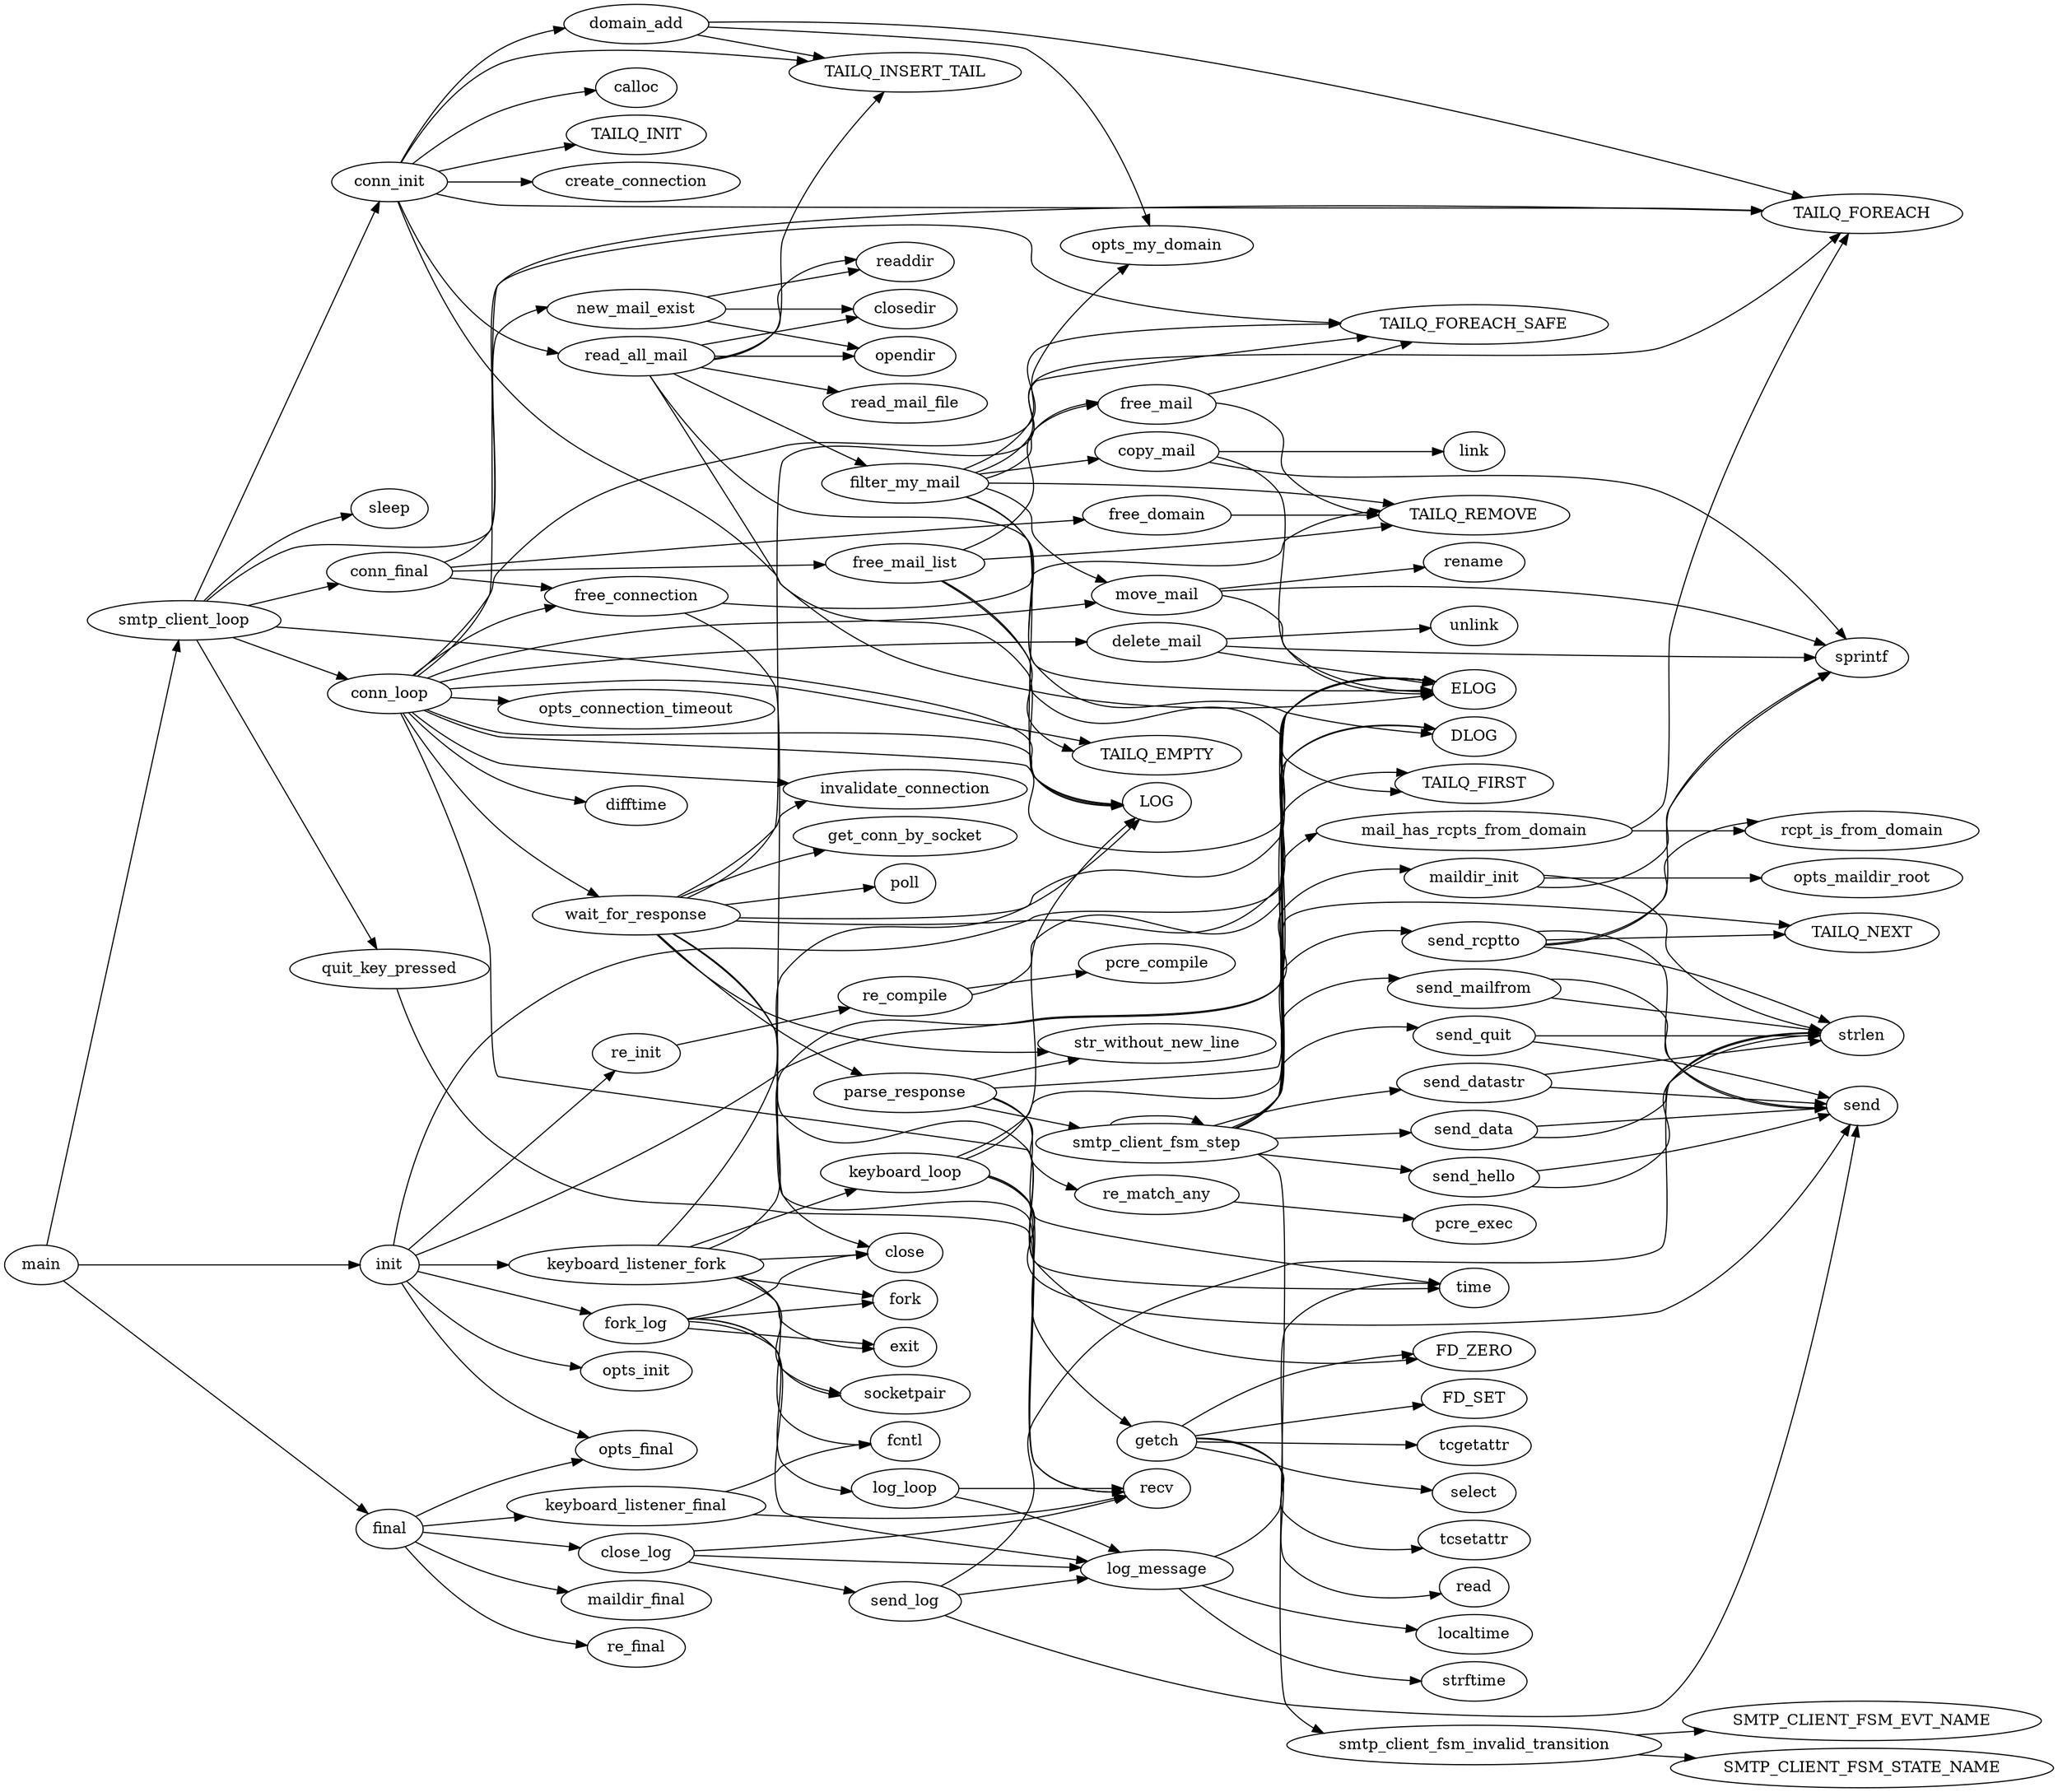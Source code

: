 digraph map {
rankdir=LR;
ranksep=0.1; nodesep=0.1; defaultdist = 0.1; len = 0.1;
getch->tcgetattr;
smtp_client_fsm_step->TAILQ_FIRST;
send_quit->strlen;
send_data->send;
keyboard_loop->send;
smtp_client_fsm_invalid_transition->SMTP_CLIENT_FSM_STATE_NAME;
conn_init->TAILQ_FOREACH;
smtp_client_loop->quit_key_pressed;
delete_mail->ELOG;
copy_mail->ELOG;
wait_for_response->parse_response;
smtp_client_fsm_invalid_transition->SMTP_CLIENT_FSM_EVT_NAME;
smtp_client_fsm_step->ELOG;
fork_log->fork;
move_mail->sprintf;
smtp_client_fsm_step->send_data;
conn_final->free_connection;
smtp_client_loop->LOG;
send_hello->strlen;
conn_loop->free_connection;
send_mailfrom->send;
keyboard_listener_fork->exit;
mail_has_rcpts_from_domain->TAILQ_FOREACH;
init->ELOG;
conn_init->ELOG;
keyboard_listener_fork->close;
parse_response->str_without_new_line;
conn_loop->TAILQ_FOREACH_SAFE;
free_mail_list->TAILQ_REMOVE;
keyboard_listener_fork->socketpair;
init->opts_final;
filter_my_mail->copy_mail;
filter_my_mail->TAILQ_REMOVE;
getch->select;
wait_for_response->get_conn_by_socket;
new_mail_exist->closedir;
copy_mail->sprintf;
init->opts_init;
filter_my_mail->move_mail;
new_mail_exist->opendir;
keyboard_listener_final->recv;
read_all_mail->closedir;
free_mail_list->free_mail;
send_data->strlen;
smtp_client_fsm_step->send_mailfrom;
main->final;
smtp_client_loop->conn_final;
read_all_mail->read_mail_file;
maildir_init->strlen;
smtp_client_fsm_step->smtp_client_fsm_invalid_transition;
conn_loop->TAILQ_FOREACH;
send_hello->send;
send_mailfrom->strlen;
send_quit->send;
wait_for_response->recv;
delete_mail->sprintf;
final->re_final;
final->opts_final;
wait_for_response->invalidate_connection;
conn_loop->wait_for_response;
conn_final->TAILQ_FOREACH_SAFE;
read_all_mail->LOG;
keyboard_loop->LOG;
fork_log->socketpair;
keyboard_listener_final->fcntl;
send_rcptto->sprintf;
new_mail_exist->readdir;
free_connection->close;
conn_final->free_mail_list;
parse_response->time;
conn_loop->TAILQ_EMPTY;
wait_for_response->str_without_new_line;
domain_add->TAILQ_INSERT_TAIL;
keyboard_loop->getch;
domain_add->opts_my_domain;
send_rcptto->send;
init->fork_log;
keyboard_listener_fork->ELOG;
smtp_client_fsm_step->TAILQ_NEXT;
send_rcptto->strlen;
send_log->send;
smtp_client_fsm_step->mail_has_rcpts_from_domain;
free_mail_list->TAILQ_FIRST;
domain_add->TAILQ_FOREACH;
init->keyboard_listener_fork;
move_mail->ELOG;
wait_for_response->DLOG;
main->smtp_client_loop;
keyboard_listener_fork->fcntl;
filter_my_mail->opts_my_domain;
conn_init->calloc;
smtp_client_fsm_step->send_datastr;
copy_mail->link;
re_compile->pcre_compile;
filter_my_mail->LOG;
parse_response->smtp_client_fsm_step;
fork_log->log_message;
conn_init->TAILQ_INIT;
log_message->strftime;
conn_loop->time;
smtp_client_fsm_step->send_quit;
wait_for_response->FD_ZERO;
send_datastr->strlen;
log_loop->log_message;
getch->tcsetattr;
conn_loop->invalidate_connection;
maildir_init->opts_maildir_root;
filter_my_mail->free_mail;
read_all_mail->filter_my_mail;
log_message->time;
send_datastr->send;
wait_for_response->poll;
fork_log->exit;
re_compile->ELOG;
close_log->log_message;
conn_init->read_all_mail;
log_message->localtime;
re_init->re_compile;
fork_log->log_loop;
conn_loop->delete_mail;
conn_loop->move_mail;
init->re_init;
maildir_init->sprintf;
filter_my_mail->DLOG;
read_all_mail->TAILQ_INSERT_TAIL;
parse_response->ELOG;
main->init;
free_connection->TAILQ_REMOVE;
conn_init->create_connection;
quit_key_pressed->recv;
keyboard_loop->recv;
smtp_client_fsm_step->send_rcptto;
keyboard_listener_fork->fork;
close_log->send_log;
free_mail->TAILQ_REMOVE;
keyboard_listener_fork->keyboard_loop;
smtp_client_loop->conn_init;
conn_loop->ELOG;
free_domain->TAILQ_REMOVE;
parse_response->re_match_any;
send_rcptto->rcpt_is_from_domain;
final->close_log;
delete_mail->unlink;
conn_init->TAILQ_INSERT_TAIL;
conn_init->domain_add;
conn_final->free_domain;
send_log->log_message;
wait_for_response->TAILQ_FOREACH;
mail_has_rcpts_from_domain->rcpt_is_from_domain;
move_mail->rename;
init->maildir_init;
conn_loop->difftime;
smtp_client_loop->sleep;
final->maildir_final;
keyboard_listener_fork->LOG;
final->keyboard_listener_final;
free_mail->TAILQ_FOREACH_SAFE;
smtp_client_fsm_step->DLOG;
smtp_client_loop->conn_loop;
smtp_client_fsm_step->smtp_client_fsm_step;
wait_for_response->ELOG;
conn_loop->LOG;
re_match_any->pcre_exec;
getch->read;
free_mail_list->TAILQ_EMPTY;
smtp_client_loop->new_mail_exist;
keyboard_loop->ELOG;
filter_my_mail->TAILQ_FOREACH_SAFE;
getch->FD_SET;
read_all_mail->opendir;
fork_log->close;
getch->FD_ZERO;
read_all_mail->ELOG;
send_rcptto->TAILQ_NEXT;
send_log->strlen;
conn_loop->opts_connection_timeout;
log_loop->recv;
smtp_client_fsm_step->send_hello;
read_all_mail->readdir;
close_log->recv;
}

